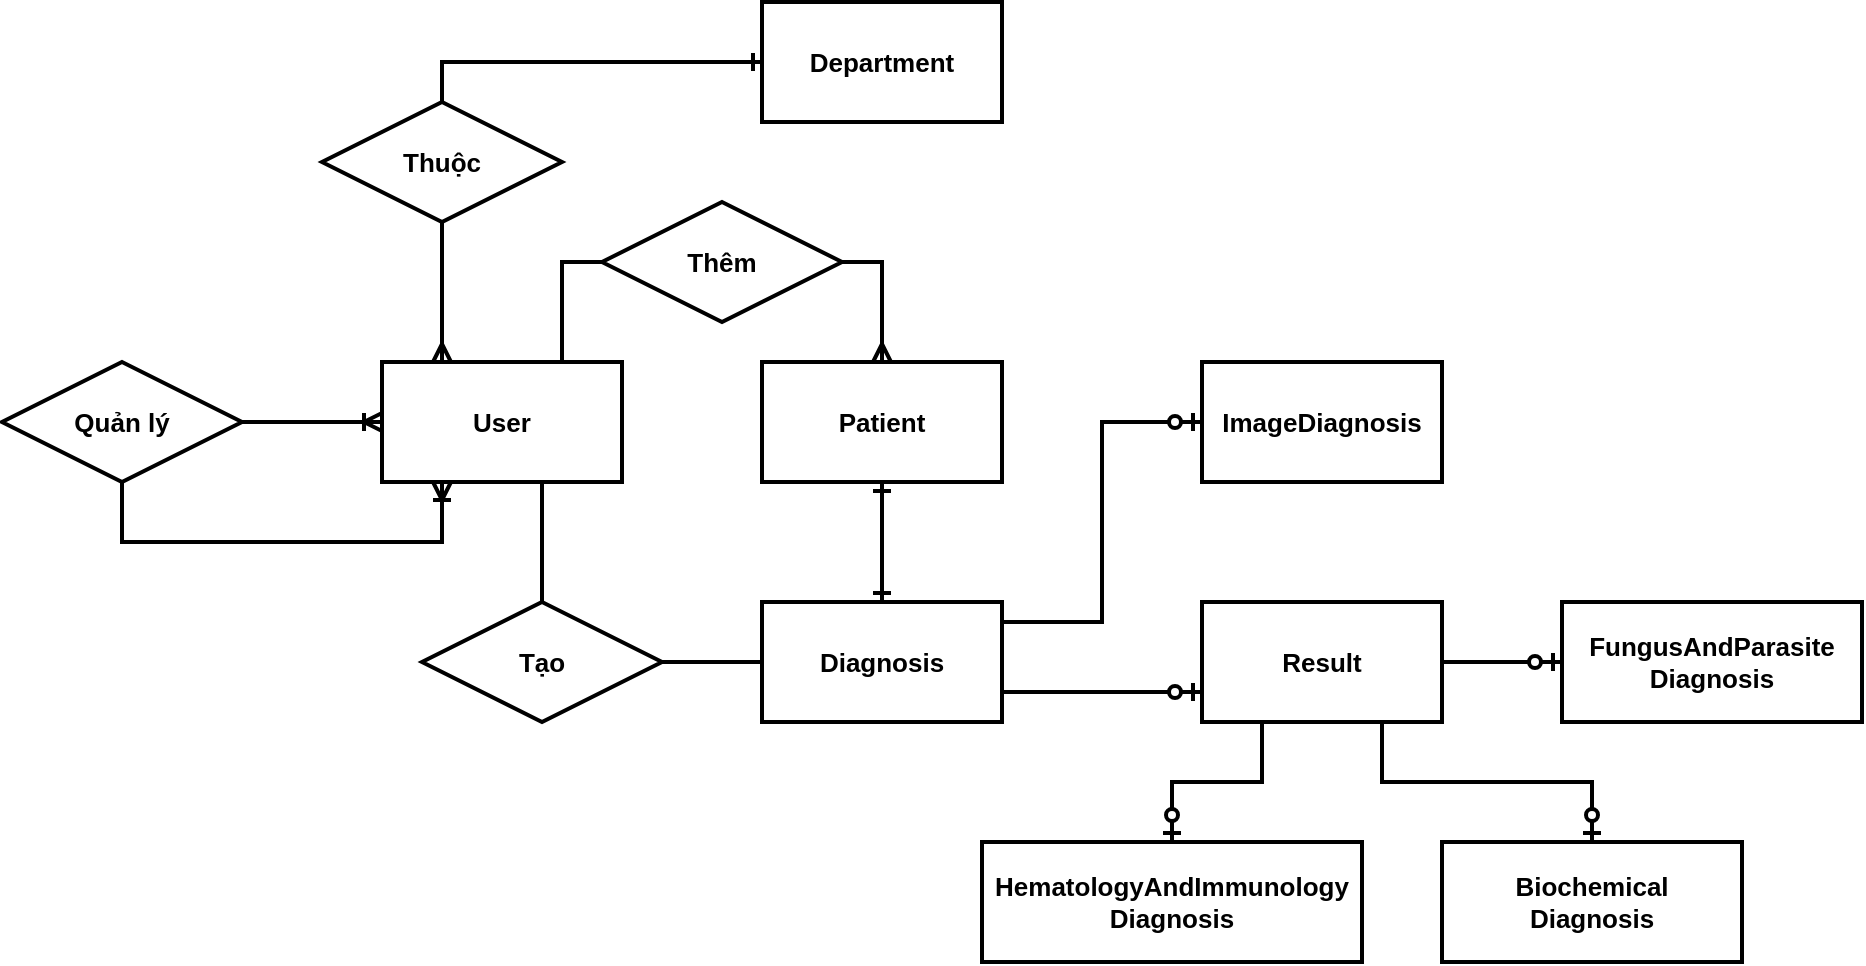 <mxfile version="14.7.8" type="device"><diagram id="R2lEEEUBdFMjLlhIrx00" name="Page-1"><mxGraphModel dx="1033" dy="855" grid="1" gridSize="10" guides="1" tooltips="1" connect="1" arrows="1" fold="1" page="1" pageScale="1" pageWidth="1169" pageHeight="827" math="0" shadow="0" extFonts="Permanent Marker^https://fonts.googleapis.com/css?family=Permanent+Marker"><root><mxCell id="0"/><mxCell id="1" parent="0"/><mxCell id="aSX5LhLnYNqcRgrxwSuu-12" style="edgeStyle=orthogonalEdgeStyle;rounded=0;orthogonalLoop=1;jettySize=auto;html=1;entryX=0.5;entryY=0;entryDx=0;entryDy=0;endArrow=none;endFill=0;strokeWidth=2;fontSize=13;fontStyle=1" edge="1" parent="1" source="aSX5LhLnYNqcRgrxwSuu-1" target="aSX5LhLnYNqcRgrxwSuu-11"><mxGeometry relative="1" as="geometry"><Array as="points"><mxPoint x="310" y="420"/><mxPoint x="310" y="420"/></Array></mxGeometry></mxCell><mxCell id="aSX5LhLnYNqcRgrxwSuu-37" style="edgeStyle=orthogonalEdgeStyle;rounded=0;orthogonalLoop=1;jettySize=auto;html=1;entryX=0;entryY=0.5;entryDx=0;entryDy=0;fontSize=13;startArrow=none;startFill=0;endArrow=none;endFill=0;strokeWidth=2;" edge="1" parent="1" source="aSX5LhLnYNqcRgrxwSuu-1" target="aSX5LhLnYNqcRgrxwSuu-35"><mxGeometry relative="1" as="geometry"><Array as="points"><mxPoint x="320" y="250"/></Array></mxGeometry></mxCell><mxCell id="aSX5LhLnYNqcRgrxwSuu-1" value="User" style="rounded=0;whiteSpace=wrap;html=1;strokeWidth=2;fontSize=13;fontStyle=1" vertex="1" parent="1"><mxGeometry x="230" y="300" width="120" height="60" as="geometry"/></mxCell><mxCell id="aSX5LhLnYNqcRgrxwSuu-14" style="edgeStyle=orthogonalEdgeStyle;rounded=0;orthogonalLoop=1;jettySize=auto;html=1;entryX=0.5;entryY=0;entryDx=0;entryDy=0;endArrow=ERone;endFill=0;strokeWidth=2;fontSize=13;fontStyle=1;startArrow=ERone;startFill=0;" edge="1" parent="1" source="aSX5LhLnYNqcRgrxwSuu-2" target="aSX5LhLnYNqcRgrxwSuu-3"><mxGeometry relative="1" as="geometry"/></mxCell><mxCell id="aSX5LhLnYNqcRgrxwSuu-2" value="Patient" style="rounded=0;whiteSpace=wrap;html=1;strokeWidth=2;fontSize=13;fontStyle=1" vertex="1" parent="1"><mxGeometry x="420" y="300" width="120" height="60" as="geometry"/></mxCell><mxCell id="aSX5LhLnYNqcRgrxwSuu-26" style="edgeStyle=orthogonalEdgeStyle;rounded=0;orthogonalLoop=1;jettySize=auto;html=1;entryX=0;entryY=0.5;entryDx=0;entryDy=0;fontSize=13;endArrow=ERzeroToOne;endFill=1;strokeWidth=2;" edge="1" parent="1" source="aSX5LhLnYNqcRgrxwSuu-3" target="aSX5LhLnYNqcRgrxwSuu-16"><mxGeometry relative="1" as="geometry"><Array as="points"><mxPoint x="590" y="430"/><mxPoint x="590" y="330"/></Array></mxGeometry></mxCell><mxCell id="aSX5LhLnYNqcRgrxwSuu-27" style="edgeStyle=orthogonalEdgeStyle;rounded=0;orthogonalLoop=1;jettySize=auto;html=1;entryX=0;entryY=0.75;entryDx=0;entryDy=0;fontSize=13;endArrow=ERzeroToOne;endFill=1;strokeWidth=2;" edge="1" parent="1" source="aSX5LhLnYNqcRgrxwSuu-3" target="aSX5LhLnYNqcRgrxwSuu-19"><mxGeometry relative="1" as="geometry"><Array as="points"><mxPoint x="570" y="465"/><mxPoint x="570" y="465"/></Array></mxGeometry></mxCell><mxCell id="aSX5LhLnYNqcRgrxwSuu-3" value="Diagnosis" style="rounded=0;whiteSpace=wrap;html=1;strokeWidth=2;fontSize=13;fontStyle=1" vertex="1" parent="1"><mxGeometry x="420" y="420" width="120" height="60" as="geometry"/></mxCell><mxCell id="aSX5LhLnYNqcRgrxwSuu-8" style="edgeStyle=orthogonalEdgeStyle;rounded=0;orthogonalLoop=1;jettySize=auto;html=1;entryX=0.25;entryY=1;entryDx=0;entryDy=0;endArrow=ERoneToMany;endFill=0;strokeWidth=2;fontSize=13;fontStyle=1" edge="1" parent="1" source="aSX5LhLnYNqcRgrxwSuu-4" target="aSX5LhLnYNqcRgrxwSuu-1"><mxGeometry relative="1" as="geometry"><Array as="points"><mxPoint x="100" y="390"/><mxPoint x="260" y="390"/></Array></mxGeometry></mxCell><mxCell id="aSX5LhLnYNqcRgrxwSuu-9" style="edgeStyle=orthogonalEdgeStyle;rounded=0;orthogonalLoop=1;jettySize=auto;html=1;entryX=0;entryY=0.5;entryDx=0;entryDy=0;endArrow=ERoneToMany;endFill=0;strokeWidth=2;fontSize=13;fontStyle=1" edge="1" parent="1" source="aSX5LhLnYNqcRgrxwSuu-4" target="aSX5LhLnYNqcRgrxwSuu-1"><mxGeometry relative="1" as="geometry"/></mxCell><mxCell id="aSX5LhLnYNqcRgrxwSuu-4" value="Quản lý" style="shape=rhombus;perimeter=rhombusPerimeter;whiteSpace=wrap;html=1;align=center;strokeWidth=2;fontSize=13;fontStyle=1" vertex="1" parent="1"><mxGeometry x="40" y="300" width="120" height="60" as="geometry"/></mxCell><mxCell id="aSX5LhLnYNqcRgrxwSuu-13" style="edgeStyle=orthogonalEdgeStyle;rounded=0;orthogonalLoop=1;jettySize=auto;html=1;endArrow=none;endFill=0;entryX=0;entryY=0.5;entryDx=0;entryDy=0;strokeWidth=2;fontSize=13;fontStyle=1" edge="1" parent="1" source="aSX5LhLnYNqcRgrxwSuu-11" target="aSX5LhLnYNqcRgrxwSuu-3"><mxGeometry relative="1" as="geometry"><mxPoint x="469" y="520" as="targetPoint"/><Array as="points"/></mxGeometry></mxCell><mxCell id="aSX5LhLnYNqcRgrxwSuu-11" value="Tạo" style="shape=rhombus;perimeter=rhombusPerimeter;whiteSpace=wrap;html=1;align=center;strokeWidth=2;fontSize=13;fontStyle=1" vertex="1" parent="1"><mxGeometry x="250" y="420" width="120" height="60" as="geometry"/></mxCell><mxCell id="aSX5LhLnYNqcRgrxwSuu-15" value="FungusAndParasite&lt;br style=&quot;font-size: 13px;&quot;&gt;Diagnosis" style="rounded=0;whiteSpace=wrap;html=1;strokeWidth=2;fontSize=13;fontStyle=1" vertex="1" parent="1"><mxGeometry x="820" y="420" width="150" height="60" as="geometry"/></mxCell><mxCell id="aSX5LhLnYNqcRgrxwSuu-16" value="ImageDiagnosis" style="rounded=0;whiteSpace=wrap;html=1;strokeWidth=2;fontSize=13;fontStyle=1" vertex="1" parent="1"><mxGeometry x="640" y="300" width="120" height="60" as="geometry"/></mxCell><mxCell id="aSX5LhLnYNqcRgrxwSuu-17" value="HematologyAndImmunology&lt;br style=&quot;font-size: 13px;&quot;&gt;Diagnosis" style="rounded=0;whiteSpace=wrap;html=1;strokeWidth=2;fontSize=13;fontStyle=1" vertex="1" parent="1"><mxGeometry x="530" y="540" width="190" height="60" as="geometry"/></mxCell><mxCell id="aSX5LhLnYNqcRgrxwSuu-18" value="Biochemical&lt;br style=&quot;font-size: 13px;&quot;&gt;Diagnosis" style="rounded=0;whiteSpace=wrap;html=1;strokeWidth=2;fontSize=13;fontStyle=1" vertex="1" parent="1"><mxGeometry x="760" y="540" width="150" height="60" as="geometry"/></mxCell><mxCell id="aSX5LhLnYNqcRgrxwSuu-22" style="edgeStyle=orthogonalEdgeStyle;rounded=0;orthogonalLoop=1;jettySize=auto;html=1;entryX=0.5;entryY=0;entryDx=0;entryDy=0;fontSize=13;endArrow=ERzeroToOne;endFill=1;strokeWidth=2;" edge="1" parent="1" source="aSX5LhLnYNqcRgrxwSuu-19" target="aSX5LhLnYNqcRgrxwSuu-17"><mxGeometry relative="1" as="geometry"><Array as="points"><mxPoint x="670" y="510"/><mxPoint x="625" y="510"/></Array></mxGeometry></mxCell><mxCell id="aSX5LhLnYNqcRgrxwSuu-23" style="edgeStyle=orthogonalEdgeStyle;rounded=0;orthogonalLoop=1;jettySize=auto;html=1;entryX=0;entryY=0.5;entryDx=0;entryDy=0;fontSize=13;endArrow=ERzeroToOne;endFill=1;strokeWidth=2;" edge="1" parent="1" source="aSX5LhLnYNqcRgrxwSuu-19" target="aSX5LhLnYNqcRgrxwSuu-15"><mxGeometry relative="1" as="geometry"/></mxCell><mxCell id="aSX5LhLnYNqcRgrxwSuu-25" style="edgeStyle=orthogonalEdgeStyle;rounded=0;orthogonalLoop=1;jettySize=auto;html=1;exitX=1;exitY=1;exitDx=0;exitDy=0;entryX=0.5;entryY=0;entryDx=0;entryDy=0;fontSize=13;endArrow=ERzeroToOne;endFill=1;strokeWidth=2;" edge="1" parent="1" source="aSX5LhLnYNqcRgrxwSuu-19" target="aSX5LhLnYNqcRgrxwSuu-18"><mxGeometry relative="1" as="geometry"><Array as="points"><mxPoint x="730" y="480"/><mxPoint x="730" y="510"/><mxPoint x="835" y="510"/></Array></mxGeometry></mxCell><mxCell id="aSX5LhLnYNqcRgrxwSuu-19" value="Result" style="rounded=0;whiteSpace=wrap;html=1;strokeWidth=2;fontSize=13;fontStyle=1" vertex="1" parent="1"><mxGeometry x="640" y="420" width="120" height="60" as="geometry"/></mxCell><mxCell id="aSX5LhLnYNqcRgrxwSuu-28" value="Department" style="rounded=0;whiteSpace=wrap;html=1;strokeWidth=2;fontSize=13;fontStyle=1" vertex="1" parent="1"><mxGeometry x="420" y="120" width="120" height="60" as="geometry"/></mxCell><mxCell id="aSX5LhLnYNqcRgrxwSuu-30" style="edgeStyle=orthogonalEdgeStyle;rounded=0;orthogonalLoop=1;jettySize=auto;html=1;entryX=0.25;entryY=0;entryDx=0;entryDy=0;fontSize=13;startArrow=none;startFill=0;endArrow=ERmany;endFill=0;strokeWidth=2;" edge="1" parent="1" source="aSX5LhLnYNqcRgrxwSuu-29" target="aSX5LhLnYNqcRgrxwSuu-1"><mxGeometry relative="1" as="geometry"/></mxCell><mxCell id="aSX5LhLnYNqcRgrxwSuu-31" style="edgeStyle=orthogonalEdgeStyle;rounded=0;orthogonalLoop=1;jettySize=auto;html=1;fontSize=13;startArrow=none;startFill=0;endArrow=ERone;endFill=0;strokeWidth=2;" edge="1" parent="1" source="aSX5LhLnYNqcRgrxwSuu-29" target="aSX5LhLnYNqcRgrxwSuu-28"><mxGeometry relative="1" as="geometry"><Array as="points"><mxPoint x="260" y="150"/></Array></mxGeometry></mxCell><mxCell id="aSX5LhLnYNqcRgrxwSuu-29" value="&lt;b&gt;Thuộc&lt;/b&gt;" style="shape=rhombus;perimeter=rhombusPerimeter;whiteSpace=wrap;html=1;align=center;fontSize=13;strokeWidth=2;" vertex="1" parent="1"><mxGeometry x="200" y="170" width="120" height="60" as="geometry"/></mxCell><mxCell id="aSX5LhLnYNqcRgrxwSuu-38" style="edgeStyle=orthogonalEdgeStyle;rounded=0;orthogonalLoop=1;jettySize=auto;html=1;entryX=0.5;entryY=0;entryDx=0;entryDy=0;fontSize=13;startArrow=none;startFill=0;endArrow=ERmany;endFill=0;strokeWidth=2;exitX=1;exitY=0.5;exitDx=0;exitDy=0;" edge="1" parent="1" source="aSX5LhLnYNqcRgrxwSuu-35" target="aSX5LhLnYNqcRgrxwSuu-2"><mxGeometry relative="1" as="geometry"><Array as="points"><mxPoint x="480" y="250"/></Array></mxGeometry></mxCell><mxCell id="aSX5LhLnYNqcRgrxwSuu-35" value="&lt;b&gt;Thêm&lt;/b&gt;" style="shape=rhombus;perimeter=rhombusPerimeter;whiteSpace=wrap;html=1;align=center;fontSize=13;strokeWidth=2;" vertex="1" parent="1"><mxGeometry x="340" y="220" width="120" height="60" as="geometry"/></mxCell></root></mxGraphModel></diagram></mxfile>